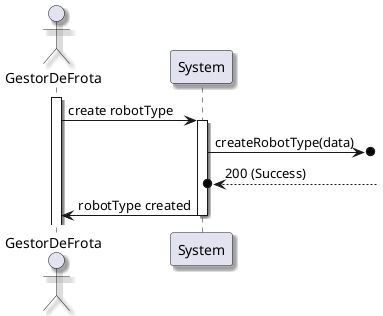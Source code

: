 @startuml

skinparam handwritten false
skinparam monochrome false
skinparam packageStyle rect
skinparam defaultFontName FG Virgil
skinparam shadowing true

actor GestorDeFrota as GestorDeFrota

activate GestorDeFrota
GestorDeFrota -> System: create robotType
activate System
System ->o] : createRobotType(data)
]-->o System : 200 (Success)
System -> GestorDeFrota: robotType created
deactivate System

@enduml